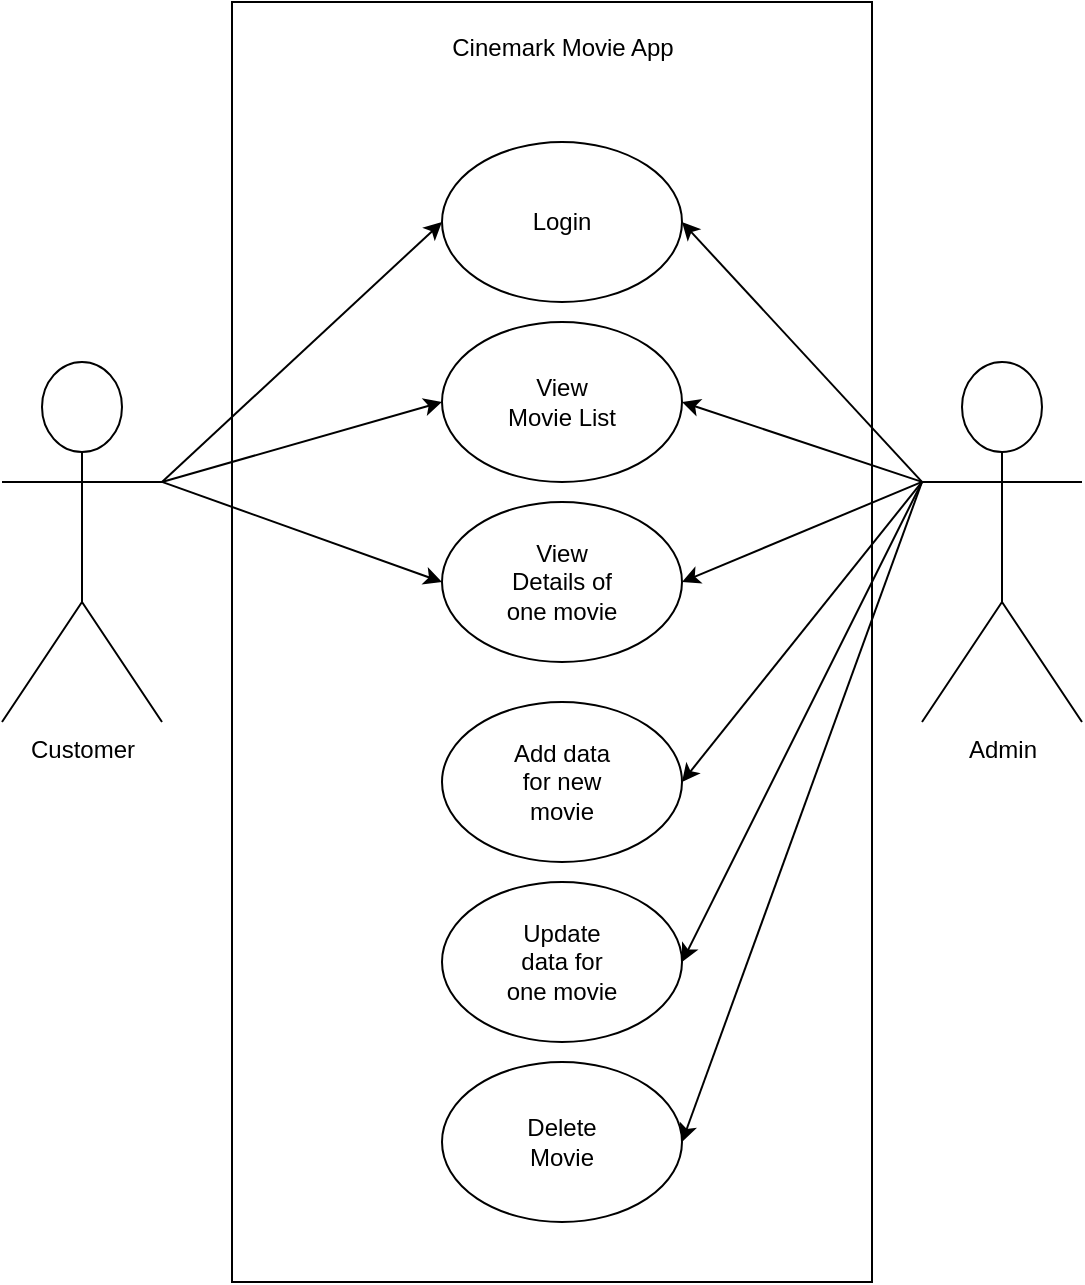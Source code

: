 <mxfile version="21.7.2" type="github" pages="2">
  <diagram name="Case Model for Movie App" id="rJYcbHOW_Db5khMx7vtV">
    <mxGraphModel dx="1434" dy="827" grid="1" gridSize="10" guides="1" tooltips="1" connect="1" arrows="1" fold="1" page="1" pageScale="1" pageWidth="850" pageHeight="1100" math="0" shadow="0">
      <root>
        <mxCell id="0" />
        <mxCell id="1" parent="0" />
        <mxCell id="9VMVPIQP_T_gX5Tt2G8d-33" value="" style="rounded=0;whiteSpace=wrap;html=1;" vertex="1" parent="1">
          <mxGeometry x="265" y="110" width="320" height="640" as="geometry" />
        </mxCell>
        <mxCell id="9VMVPIQP_T_gX5Tt2G8d-1" value="Customer" style="shape=umlActor;verticalLabelPosition=bottom;verticalAlign=top;html=1;outlineConnect=0;" vertex="1" parent="1">
          <mxGeometry x="150" y="290" width="80" height="180" as="geometry" />
        </mxCell>
        <object label="Admin" id="9VMVPIQP_T_gX5Tt2G8d-2">
          <mxCell style="shape=umlActor;verticalLabelPosition=bottom;verticalAlign=top;html=1;outlineConnect=0;align=center;" vertex="1" parent="1">
            <mxGeometry x="610" y="290" width="80" height="180" as="geometry" />
          </mxCell>
        </object>
        <mxCell id="9VMVPIQP_T_gX5Tt2G8d-3" value="" style="ellipse;whiteSpace=wrap;html=1;" vertex="1" parent="1">
          <mxGeometry x="370" y="180" width="120" height="80" as="geometry" />
        </mxCell>
        <mxCell id="9VMVPIQP_T_gX5Tt2G8d-6" value="Cinemark Movie App" style="text;html=1;align=center;verticalAlign=middle;resizable=0;points=[];autosize=1;strokeColor=none;fillColor=none;" vertex="1" parent="1">
          <mxGeometry x="365" y="118" width="130" height="30" as="geometry" />
        </mxCell>
        <mxCell id="9VMVPIQP_T_gX5Tt2G8d-10" value="Login" style="text;html=1;strokeColor=none;fillColor=none;align=center;verticalAlign=middle;whiteSpace=wrap;rounded=0;" vertex="1" parent="1">
          <mxGeometry x="400" y="205" width="60" height="30" as="geometry" />
        </mxCell>
        <mxCell id="9VMVPIQP_T_gX5Tt2G8d-11" value="" style="ellipse;whiteSpace=wrap;html=1;" vertex="1" parent="1">
          <mxGeometry x="370" y="270" width="120" height="80" as="geometry" />
        </mxCell>
        <mxCell id="9VMVPIQP_T_gX5Tt2G8d-12" value="View Movie List" style="text;html=1;strokeColor=none;fillColor=none;align=center;verticalAlign=middle;whiteSpace=wrap;rounded=0;" vertex="1" parent="1">
          <mxGeometry x="400" y="295" width="60" height="30" as="geometry" />
        </mxCell>
        <mxCell id="9VMVPIQP_T_gX5Tt2G8d-13" value="" style="ellipse;whiteSpace=wrap;html=1;" vertex="1" parent="1">
          <mxGeometry x="370" y="360" width="120" height="80" as="geometry" />
        </mxCell>
        <mxCell id="9VMVPIQP_T_gX5Tt2G8d-14" value="View Details of one movie" style="text;html=1;strokeColor=none;fillColor=none;align=center;verticalAlign=middle;whiteSpace=wrap;rounded=0;" vertex="1" parent="1">
          <mxGeometry x="400" y="385" width="60" height="30" as="geometry" />
        </mxCell>
        <mxCell id="9VMVPIQP_T_gX5Tt2G8d-15" value="" style="ellipse;whiteSpace=wrap;html=1;" vertex="1" parent="1">
          <mxGeometry x="370" y="460" width="120" height="80" as="geometry" />
        </mxCell>
        <mxCell id="9VMVPIQP_T_gX5Tt2G8d-16" value="Add data for new movie" style="text;html=1;strokeColor=none;fillColor=none;align=center;verticalAlign=middle;whiteSpace=wrap;rounded=0;" vertex="1" parent="1">
          <mxGeometry x="400" y="485" width="60" height="30" as="geometry" />
        </mxCell>
        <mxCell id="9VMVPIQP_T_gX5Tt2G8d-17" value="" style="ellipse;whiteSpace=wrap;html=1;" vertex="1" parent="1">
          <mxGeometry x="370" y="550" width="120" height="80" as="geometry" />
        </mxCell>
        <mxCell id="9VMVPIQP_T_gX5Tt2G8d-18" value="Update data for one movie" style="text;html=1;strokeColor=none;fillColor=none;align=center;verticalAlign=middle;whiteSpace=wrap;rounded=0;" vertex="1" parent="1">
          <mxGeometry x="400" y="575" width="60" height="30" as="geometry" />
        </mxCell>
        <mxCell id="9VMVPIQP_T_gX5Tt2G8d-19" value="" style="ellipse;whiteSpace=wrap;html=1;" vertex="1" parent="1">
          <mxGeometry x="370" y="640" width="120" height="80" as="geometry" />
        </mxCell>
        <mxCell id="9VMVPIQP_T_gX5Tt2G8d-20" value="Delete Movie" style="text;html=1;strokeColor=none;fillColor=none;align=center;verticalAlign=middle;whiteSpace=wrap;rounded=0;" vertex="1" parent="1">
          <mxGeometry x="400" y="665" width="60" height="30" as="geometry" />
        </mxCell>
        <mxCell id="9VMVPIQP_T_gX5Tt2G8d-22" value="" style="edgeStyle=none;orthogonalLoop=1;jettySize=auto;html=1;rounded=0;entryX=0;entryY=0.5;entryDx=0;entryDy=0;" edge="1" parent="1" target="9VMVPIQP_T_gX5Tt2G8d-3">
          <mxGeometry width="100" relative="1" as="geometry">
            <mxPoint x="230" y="350" as="sourcePoint" />
            <mxPoint x="230" y="180" as="targetPoint" />
            <Array as="points" />
          </mxGeometry>
        </mxCell>
        <mxCell id="9VMVPIQP_T_gX5Tt2G8d-23" value="" style="edgeStyle=none;orthogonalLoop=1;jettySize=auto;html=1;rounded=0;entryX=0;entryY=0.5;entryDx=0;entryDy=0;" edge="1" parent="1" target="9VMVPIQP_T_gX5Tt2G8d-11">
          <mxGeometry width="100" relative="1" as="geometry">
            <mxPoint x="230" y="350" as="sourcePoint" />
            <mxPoint x="380" y="230" as="targetPoint" />
            <Array as="points" />
          </mxGeometry>
        </mxCell>
        <mxCell id="9VMVPIQP_T_gX5Tt2G8d-24" value="" style="edgeStyle=none;orthogonalLoop=1;jettySize=auto;html=1;rounded=0;entryX=0;entryY=0.5;entryDx=0;entryDy=0;exitX=1;exitY=0.333;exitDx=0;exitDy=0;exitPerimeter=0;" edge="1" parent="1" source="9VMVPIQP_T_gX5Tt2G8d-1" target="9VMVPIQP_T_gX5Tt2G8d-13">
          <mxGeometry width="100" relative="1" as="geometry">
            <mxPoint x="250" y="364" as="sourcePoint" />
            <mxPoint x="390" y="240" as="targetPoint" />
            <Array as="points" />
          </mxGeometry>
        </mxCell>
        <mxCell id="9VMVPIQP_T_gX5Tt2G8d-27" value="" style="endArrow=classic;html=1;rounded=0;exitX=0;exitY=0.333;exitDx=0;exitDy=0;exitPerimeter=0;entryX=1;entryY=0.5;entryDx=0;entryDy=0;" edge="1" parent="1" source="9VMVPIQP_T_gX5Tt2G8d-2" target="9VMVPIQP_T_gX5Tt2G8d-3">
          <mxGeometry width="50" height="50" relative="1" as="geometry">
            <mxPoint x="400" y="450" as="sourcePoint" />
            <mxPoint x="450" y="400" as="targetPoint" />
          </mxGeometry>
        </mxCell>
        <mxCell id="9VMVPIQP_T_gX5Tt2G8d-28" value="" style="endArrow=classic;html=1;rounded=0;exitX=0;exitY=0.333;exitDx=0;exitDy=0;exitPerimeter=0;entryX=1;entryY=0.5;entryDx=0;entryDy=0;" edge="1" parent="1" source="9VMVPIQP_T_gX5Tt2G8d-2" target="9VMVPIQP_T_gX5Tt2G8d-11">
          <mxGeometry width="50" height="50" relative="1" as="geometry">
            <mxPoint x="600" y="360" as="sourcePoint" />
            <mxPoint x="500" y="230" as="targetPoint" />
          </mxGeometry>
        </mxCell>
        <mxCell id="9VMVPIQP_T_gX5Tt2G8d-29" value="" style="endArrow=classic;html=1;rounded=0;exitX=0;exitY=0.333;exitDx=0;exitDy=0;exitPerimeter=0;entryX=1;entryY=0.5;entryDx=0;entryDy=0;" edge="1" parent="1" source="9VMVPIQP_T_gX5Tt2G8d-2" target="9VMVPIQP_T_gX5Tt2G8d-13">
          <mxGeometry width="50" height="50" relative="1" as="geometry">
            <mxPoint x="610" y="370" as="sourcePoint" />
            <mxPoint x="510" y="240" as="targetPoint" />
          </mxGeometry>
        </mxCell>
        <mxCell id="9VMVPIQP_T_gX5Tt2G8d-30" value="" style="endArrow=classic;html=1;rounded=0;entryX=1;entryY=0.5;entryDx=0;entryDy=0;exitX=0;exitY=0.333;exitDx=0;exitDy=0;exitPerimeter=0;" edge="1" parent="1" source="9VMVPIQP_T_gX5Tt2G8d-2" target="9VMVPIQP_T_gX5Tt2G8d-15">
          <mxGeometry width="50" height="50" relative="1" as="geometry">
            <mxPoint x="590" y="350" as="sourcePoint" />
            <mxPoint x="520" y="250" as="targetPoint" />
          </mxGeometry>
        </mxCell>
        <mxCell id="9VMVPIQP_T_gX5Tt2G8d-31" value="" style="endArrow=classic;html=1;rounded=0;entryX=1;entryY=0.5;entryDx=0;entryDy=0;" edge="1" parent="1" target="9VMVPIQP_T_gX5Tt2G8d-17">
          <mxGeometry width="50" height="50" relative="1" as="geometry">
            <mxPoint x="610" y="350" as="sourcePoint" />
            <mxPoint x="530" y="260" as="targetPoint" />
          </mxGeometry>
        </mxCell>
        <mxCell id="9VMVPIQP_T_gX5Tt2G8d-32" value="" style="endArrow=classic;html=1;rounded=0;entryX=1;entryY=0.5;entryDx=0;entryDy=0;" edge="1" parent="1" target="9VMVPIQP_T_gX5Tt2G8d-19">
          <mxGeometry width="50" height="50" relative="1" as="geometry">
            <mxPoint x="610" y="350" as="sourcePoint" />
            <mxPoint x="540" y="270" as="targetPoint" />
          </mxGeometry>
        </mxCell>
      </root>
    </mxGraphModel>
  </diagram>
  <diagram id="BvwbtTNKuN9WgcwE5k2p" name="WireFrame for Movie App">
    <mxGraphModel dx="1434" dy="1927" grid="1" gridSize="10" guides="1" tooltips="1" connect="1" arrows="1" fold="1" page="1" pageScale="1" pageWidth="850" pageHeight="1100" math="0" shadow="0">
      <root>
        <mxCell id="0" />
        <mxCell id="1" parent="0" />
        <mxCell id="hjJjUgOD1T0d3013wAnz-3" value="" style="rounded=0;whiteSpace=wrap;html=1;" vertex="1" parent="1">
          <mxGeometry x="40" y="-760" width="780" height="510" as="geometry" />
        </mxCell>
        <mxCell id="hjJjUgOD1T0d3013wAnz-2" value="&lt;a href=&quot;https://www.cinemark.com/&quot;&gt;https://www.cinemark.com/&lt;/a&gt;" style="html=1;strokeWidth=1;shadow=0;dashed=0;shape=mxgraph.ios7ui.url;fillColor=#e0e0e0;strokeColor=#c0c0c0;buttonText=;strokeColor2=#222222;fontColor=#222222;fontSize=8;spacingTop=2;align=center;whiteSpace=wrap;" vertex="1" parent="1">
          <mxGeometry x="240" y="-750" width="530" height="30" as="geometry" />
        </mxCell>
        <mxCell id="hjJjUgOD1T0d3013wAnz-4" value="" style="html=1;verticalLabelPosition=bottom;align=center;labelBackgroundColor=#ffffff;verticalAlign=top;strokeWidth=2;strokeColor=#0080F0;shadow=0;dashed=0;shape=mxgraph.ios7.icons.home;" vertex="1" parent="1">
          <mxGeometry x="200" y="-747.35" width="24" height="25.5" as="geometry" />
        </mxCell>
        <mxCell id="hjJjUgOD1T0d3013wAnz-5" value="" style="html=1;verticalLabelPosition=bottom;align=center;labelBackgroundColor=#ffffff;verticalAlign=top;strokeWidth=2;strokeColor=#0080F0;shadow=0;dashed=0;shape=mxgraph.ios7.icons.reload;" vertex="1" parent="1">
          <mxGeometry x="160" y="-748.1" width="24" height="27" as="geometry" />
        </mxCell>
        <mxCell id="hjJjUgOD1T0d3013wAnz-6" value="" style="html=1;verticalLabelPosition=bottom;align=center;labelBackgroundColor=#ffffff;verticalAlign=top;strokeWidth=2;strokeColor=#0080F0;shadow=0;dashed=0;shape=mxgraph.ios7.icons.forward;" vertex="1" parent="1">
          <mxGeometry x="110" y="-743" width="30" height="16.8" as="geometry" />
        </mxCell>
        <mxCell id="hjJjUgOD1T0d3013wAnz-7" value="" style="html=1;verticalLabelPosition=bottom;align=center;labelBackgroundColor=#ffffff;verticalAlign=top;strokeWidth=2;strokeColor=#0080F0;shadow=0;dashed=0;shape=mxgraph.ios7.icons.backward;" vertex="1" parent="1">
          <mxGeometry x="60" y="-743" width="30" height="16.8" as="geometry" />
        </mxCell>
        <mxCell id="hjJjUgOD1T0d3013wAnz-8" value="" style="whiteSpace=wrap;html=1;aspect=fixed;" vertex="1" parent="1">
          <mxGeometry x="230" y="-700" width="400" height="400" as="geometry" />
        </mxCell>
        <mxCell id="hjJjUgOD1T0d3013wAnz-10" value="List of Movies" style="text;html=1;strokeColor=none;fillColor=none;align=center;verticalAlign=middle;whiteSpace=wrap;rounded=0;" vertex="1" parent="1">
          <mxGeometry x="400" y="-690" width="60" height="30" as="geometry" />
        </mxCell>
        <mxCell id="hjJjUgOD1T0d3013wAnz-11" value="Movie #1" style="rounded=1;html=1;shadow=0;dashed=0;whiteSpace=wrap;fontSize=10;fillColor=#666666;align=center;strokeColor=#4D4D4D;fontColor=#ffffff;" vertex="1" parent="1">
          <mxGeometry x="240" y="-640" width="105.5" height="16.88" as="geometry" />
        </mxCell>
        <mxCell id="hjJjUgOD1T0d3013wAnz-15" value="Movie #2" style="rounded=1;html=1;shadow=0;dashed=0;whiteSpace=wrap;fontSize=10;fillColor=#666666;align=center;strokeColor=#4D4D4D;fontColor=#ffffff;" vertex="1" parent="1">
          <mxGeometry x="240" y="-500" width="105.5" height="16.88" as="geometry" />
        </mxCell>
        <mxCell id="hjJjUgOD1T0d3013wAnz-16" value="Movie #3" style="rounded=1;html=1;shadow=0;dashed=0;whiteSpace=wrap;fontSize=10;fillColor=#666666;align=center;strokeColor=#4D4D4D;fontColor=#ffffff;" vertex="1" parent="1">
          <mxGeometry x="240" y="-360" width="105.5" height="16.88" as="geometry" />
        </mxCell>
        <mxCell id="hjJjUgOD1T0d3013wAnz-22" value="Movie #1" style="rounded=0;whiteSpace=wrap;html=1;rotation=90;" vertex="1" parent="1">
          <mxGeometry x="455" y="-655" width="90" height="60" as="geometry" />
        </mxCell>
        <mxCell id="hjJjUgOD1T0d3013wAnz-23" value="Movie #2" style="rounded=0;whiteSpace=wrap;html=1;rotation=90;" vertex="1" parent="1">
          <mxGeometry x="455" y="-521.56" width="90" height="60" as="geometry" />
        </mxCell>
        <mxCell id="hjJjUgOD1T0d3013wAnz-24" value="Movie #3" style="rounded=0;whiteSpace=wrap;html=1;rotation=90;" vertex="1" parent="1">
          <mxGeometry x="455" y="-381.56" width="90" height="60" as="geometry" />
        </mxCell>
      </root>
    </mxGraphModel>
  </diagram>
</mxfile>
